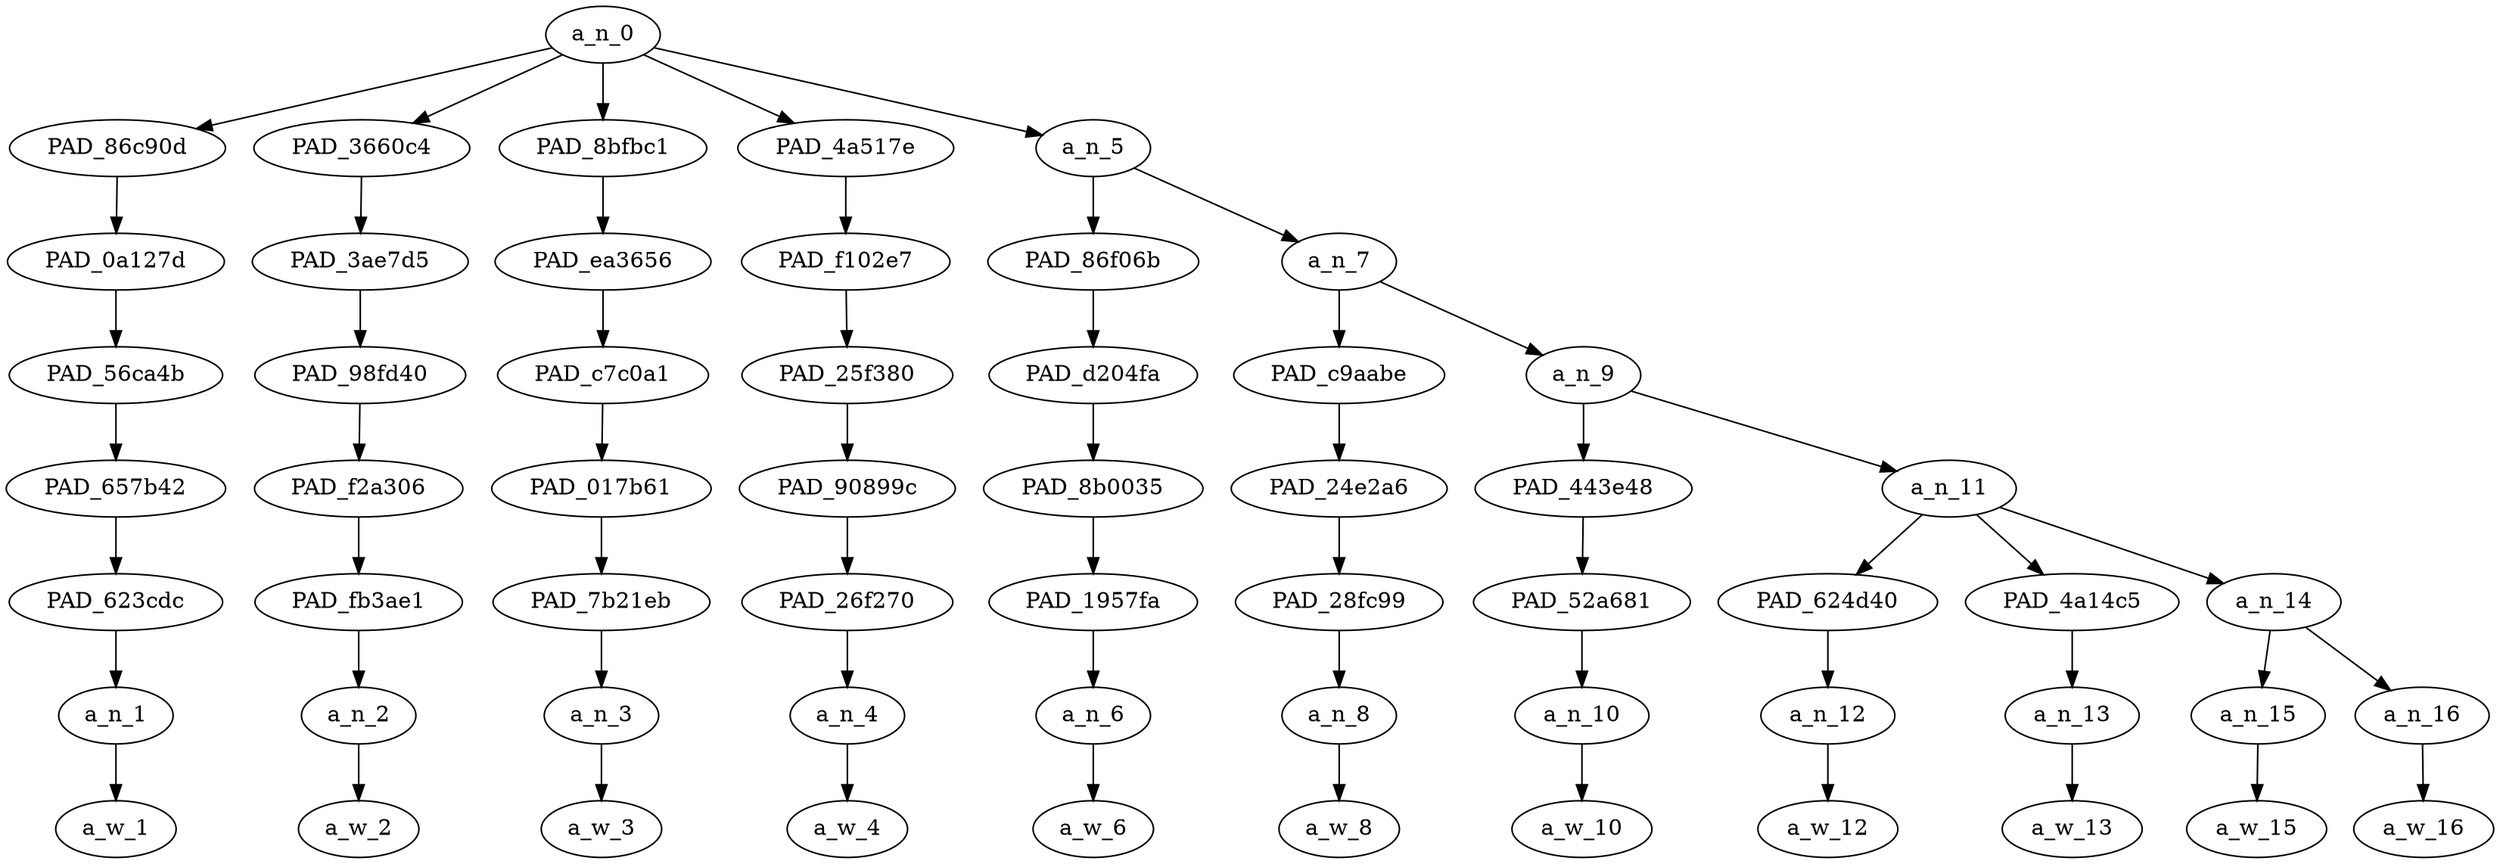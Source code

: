 strict digraph "" {
	a_n_0	[div_dir=1,
		index=0,
		level=7,
		pos="2.2041666666666666,7!",
		text_span="[0, 1, 2, 3, 4, 5, 6, 7, 8, 9, 10]",
		value=0.99999999];
	PAD_86c90d	[div_dir=1,
		index=0,
		level=6,
		pos="0.0,6!",
		text_span="[0]",
		value=0.03690165];
	a_n_0 -> PAD_86c90d;
	PAD_3660c4	[div_dir=-1,
		index=1,
		level=6,
		pos="1.0,6!",
		text_span="[1]",
		value=0.05455695];
	a_n_0 -> PAD_3660c4;
	PAD_8bfbc1	[div_dir=1,
		index=2,
		level=6,
		pos="2.0,6!",
		text_span="[2]",
		value=0.03306348];
	a_n_0 -> PAD_8bfbc1;
	PAD_4a517e	[div_dir=1,
		index=3,
		level=6,
		pos="3.0,6!",
		text_span="[3]",
		value=0.02777520];
	a_n_0 -> PAD_4a517e;
	a_n_5	[div_dir=1,
		index=4,
		level=6,
		pos="5.020833333333333,6!",
		text_span="[4, 5, 6, 7, 8, 9, 10]",
		value=0.84766124];
	a_n_0 -> a_n_5;
	PAD_0a127d	[div_dir=1,
		index=0,
		level=5,
		pos="0.0,5!",
		text_span="[0]",
		value=0.03690165];
	PAD_86c90d -> PAD_0a127d;
	PAD_56ca4b	[div_dir=1,
		index=0,
		level=4,
		pos="0.0,4!",
		text_span="[0]",
		value=0.03690165];
	PAD_0a127d -> PAD_56ca4b;
	PAD_657b42	[div_dir=1,
		index=0,
		level=3,
		pos="0.0,3!",
		text_span="[0]",
		value=0.03690165];
	PAD_56ca4b -> PAD_657b42;
	PAD_623cdc	[div_dir=1,
		index=0,
		level=2,
		pos="0.0,2!",
		text_span="[0]",
		value=0.03690165];
	PAD_657b42 -> PAD_623cdc;
	a_n_1	[div_dir=1,
		index=0,
		level=1,
		pos="0.0,1!",
		text_span="[0]",
		value=0.03690165];
	PAD_623cdc -> a_n_1;
	a_w_1	[div_dir=0,
		index=0,
		level=0,
		pos="0,0!",
		text_span="[0]",
		value=“];
	a_n_1 -> a_w_1;
	PAD_3ae7d5	[div_dir=-1,
		index=1,
		level=5,
		pos="1.0,5!",
		text_span="[1]",
		value=0.05455695];
	PAD_3660c4 -> PAD_3ae7d5;
	PAD_98fd40	[div_dir=-1,
		index=1,
		level=4,
		pos="1.0,4!",
		text_span="[1]",
		value=0.05455695];
	PAD_3ae7d5 -> PAD_98fd40;
	PAD_f2a306	[div_dir=-1,
		index=1,
		level=3,
		pos="1.0,3!",
		text_span="[1]",
		value=0.05455695];
	PAD_98fd40 -> PAD_f2a306;
	PAD_fb3ae1	[div_dir=-1,
		index=1,
		level=2,
		pos="1.0,2!",
		text_span="[1]",
		value=0.05455695];
	PAD_f2a306 -> PAD_fb3ae1;
	a_n_2	[div_dir=-1,
		index=1,
		level=1,
		pos="1.0,1!",
		text_span="[1]",
		value=0.05455695];
	PAD_fb3ae1 -> a_n_2;
	a_w_2	[div_dir=0,
		index=1,
		level=0,
		pos="1,0!",
		text_span="[1]",
		value=y];
	a_n_2 -> a_w_2;
	PAD_ea3656	[div_dir=1,
		index=2,
		level=5,
		pos="2.0,5!",
		text_span="[2]",
		value=0.03306348];
	PAD_8bfbc1 -> PAD_ea3656;
	PAD_c7c0a1	[div_dir=1,
		index=2,
		level=4,
		pos="2.0,4!",
		text_span="[2]",
		value=0.03306348];
	PAD_ea3656 -> PAD_c7c0a1;
	PAD_017b61	[div_dir=1,
		index=2,
		level=3,
		pos="2.0,3!",
		text_span="[2]",
		value=0.03306348];
	PAD_c7c0a1 -> PAD_017b61;
	PAD_7b21eb	[div_dir=1,
		index=2,
		level=2,
		pos="2.0,2!",
		text_span="[2]",
		value=0.03306348];
	PAD_017b61 -> PAD_7b21eb;
	a_n_3	[div_dir=1,
		index=2,
		level=1,
		pos="2.0,1!",
		text_span="[2]",
		value=0.03306348];
	PAD_7b21eb -> a_n_3;
	a_w_3	[div_dir=0,
		index=2,
		level=0,
		pos="2,0!",
		text_span="[2]",
		value=’];
	a_n_3 -> a_w_3;
	PAD_f102e7	[div_dir=1,
		index=3,
		level=5,
		pos="3.0,5!",
		text_span="[3]",
		value=0.02777520];
	PAD_4a517e -> PAD_f102e7;
	PAD_25f380	[div_dir=1,
		index=3,
		level=4,
		pos="3.0,4!",
		text_span="[3]",
		value=0.02777520];
	PAD_f102e7 -> PAD_25f380;
	PAD_90899c	[div_dir=1,
		index=3,
		level=3,
		pos="3.0,3!",
		text_span="[3]",
		value=0.02777520];
	PAD_25f380 -> PAD_90899c;
	PAD_26f270	[div_dir=1,
		index=3,
		level=2,
		pos="3.0,2!",
		text_span="[3]",
		value=0.02777520];
	PAD_90899c -> PAD_26f270;
	a_n_4	[div_dir=1,
		index=3,
		level=1,
		pos="3.0,1!",
		text_span="[3]",
		value=0.02777520];
	PAD_26f270 -> a_n_4;
	a_w_4	[div_dir=0,
		index=3,
		level=0,
		pos="3,0!",
		text_span="[3]",
		value=all];
	a_n_4 -> a_w_4;
	PAD_86f06b	[div_dir=1,
		index=4,
		level=5,
		pos="4.0,5!",
		text_span="[4]",
		value=0.04005772];
	a_n_5 -> PAD_86f06b;
	a_n_7	[div_dir=1,
		index=5,
		level=5,
		pos="6.041666666666666,5!",
		text_span="[5, 6, 7, 8, 9, 10]",
		value=0.80757921];
	a_n_5 -> a_n_7;
	PAD_d204fa	[div_dir=1,
		index=4,
		level=4,
		pos="4.0,4!",
		text_span="[4]",
		value=0.04005772];
	PAD_86f06b -> PAD_d204fa;
	PAD_8b0035	[div_dir=1,
		index=4,
		level=3,
		pos="4.0,3!",
		text_span="[4]",
		value=0.04005772];
	PAD_d204fa -> PAD_8b0035;
	PAD_1957fa	[div_dir=1,
		index=4,
		level=2,
		pos="4.0,2!",
		text_span="[4]",
		value=0.04005772];
	PAD_8b0035 -> PAD_1957fa;
	a_n_6	[div_dir=1,
		index=4,
		level=1,
		pos="4.0,1!",
		text_span="[4]",
		value=0.04005772];
	PAD_1957fa -> a_n_6;
	a_w_6	[div_dir=0,
		index=4,
		level=0,
		pos="4,0!",
		text_span="[4]",
		value=got];
	a_n_6 -> a_w_6;
	PAD_c9aabe	[div_dir=1,
		index=5,
		level=4,
		pos="5.0,4!",
		text_span="[5]",
		value=0.05384637];
	a_n_7 -> PAD_c9aabe;
	a_n_9	[div_dir=-1,
		index=6,
		level=4,
		pos="7.083333333333333,4!",
		text_span="[6, 7, 8, 9, 10]",
		value=0.75371920];
	a_n_7 -> a_n_9;
	PAD_24e2a6	[div_dir=1,
		index=5,
		level=3,
		pos="5.0,3!",
		text_span="[5]",
		value=0.05384637];
	PAD_c9aabe -> PAD_24e2a6;
	PAD_28fc99	[div_dir=1,
		index=5,
		level=2,
		pos="5.0,2!",
		text_span="[5]",
		value=0.05384637];
	PAD_24e2a6 -> PAD_28fc99;
	a_n_8	[div_dir=1,
		index=5,
		level=1,
		pos="5.0,1!",
		text_span="[5]",
		value=0.05384637];
	PAD_28fc99 -> a_n_8;
	a_w_8	[div_dir=0,
		index=5,
		level=0,
		pos="5,0!",
		text_span="[5]",
		value=everybody];
	a_n_8 -> a_w_8;
	PAD_443e48	[div_dir=1,
		index=6,
		level=3,
		pos="6.0,3!",
		text_span="[6]",
		value=0.18829210];
	a_n_9 -> PAD_443e48;
	a_n_11	[div_dir=-1,
		index=7,
		level=3,
		pos="8.166666666666666,3!",
		text_span="[7, 8, 9, 10]",
		value=0.56540706];
	a_n_9 -> a_n_11;
	PAD_52a681	[div_dir=1,
		index=6,
		level=2,
		pos="6.0,2!",
		text_span="[6]",
		value=0.18829210];
	PAD_443e48 -> PAD_52a681;
	a_n_10	[div_dir=1,
		index=6,
		level=1,
		pos="6.0,1!",
		text_span="[6]",
		value=0.18829210];
	PAD_52a681 -> a_n_10;
	a_w_10	[div_dir=0,
		index=6,
		level=0,
		pos="6,0!",
		text_span="[6]",
		value=infiltrating];
	a_n_10 -> a_w_10;
	PAD_624d40	[div_dir=-1,
		index=7,
		level=2,
		pos="7.0,2!",
		text_span="[7]",
		value=0.28142070];
	a_n_11 -> PAD_624d40;
	PAD_4a14c5	[div_dir=1,
		index=8,
		level=2,
		pos="8.0,2!",
		text_span="[8]",
		value=0.03748878];
	a_n_11 -> PAD_4a14c5;
	a_n_14	[div_dir=1,
		index=9,
		level=2,
		pos="9.5,2!",
		text_span="[9, 10]",
		value=0.24641918];
	a_n_11 -> a_n_14;
	a_n_12	[div_dir=-1,
		index=7,
		level=1,
		pos="7.0,1!",
		text_span="[7]",
		value=0.28142070];
	PAD_624d40 -> a_n_12;
	a_w_12	[div_dir=0,
		index=7,
		level=0,
		pos="7,0!",
		text_span="[7]",
		value=negroes];
	a_n_12 -> a_w_12;
	a_n_13	[div_dir=1,
		index=8,
		level=1,
		pos="8.0,1!",
		text_span="[8]",
		value=0.03748878];
	PAD_4a14c5 -> a_n_13;
	a_w_13	[div_dir=0,
		index=8,
		level=0,
		pos="8,0!",
		text_span="[8]",
		value=”];
	a_n_13 -> a_w_13;
	a_n_15	[div_dir=1,
		index=9,
		level=1,
		pos="9.0,1!",
		text_span="[9]",
		value=0.08587726];
	a_n_14 -> a_n_15;
	a_n_16	[div_dir=1,
		index=10,
		level=1,
		pos="10.0,1!",
		text_span="[10]",
		value=0.16028049];
	a_n_14 -> a_n_16;
	a_w_15	[div_dir=0,
		index=9,
		level=0,
		pos="9,0!",
		text_span="[9]",
		value=nicki];
	a_n_15 -> a_w_15;
	a_w_16	[div_dir=0,
		index=10,
		level=0,
		pos="10,0!",
		text_span="[10]",
		value=minaj];
	a_n_16 -> a_w_16;
}
